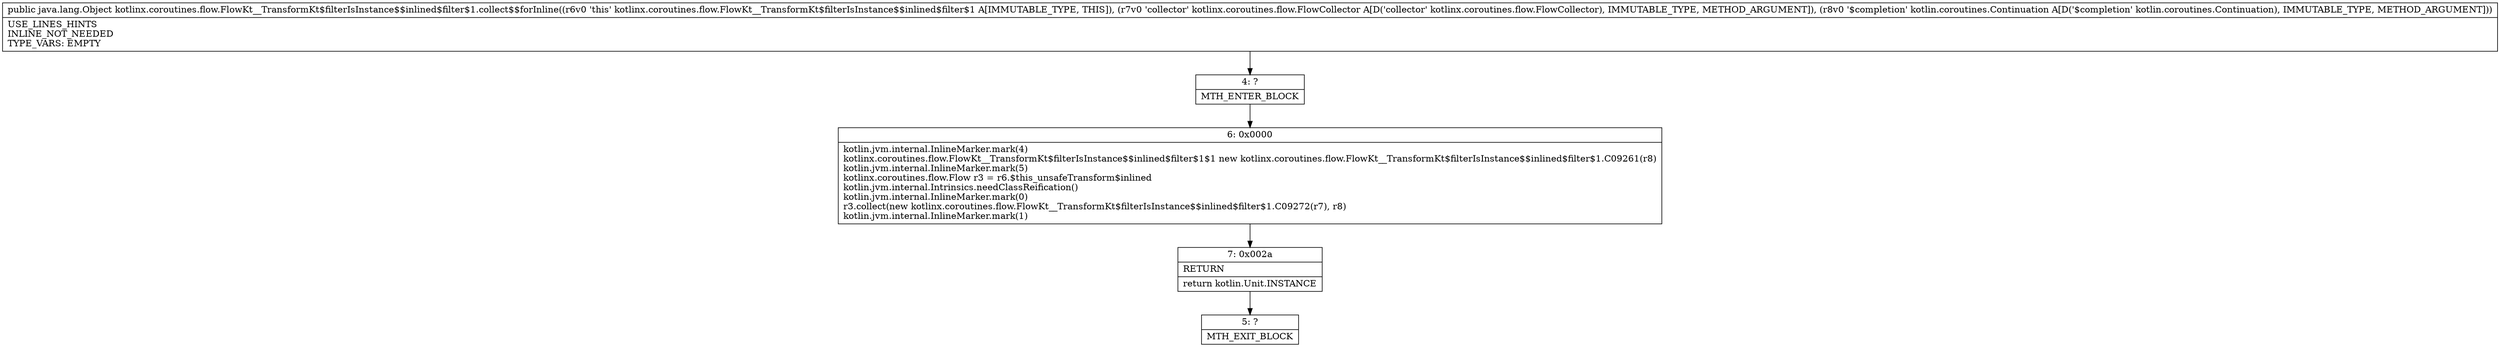 digraph "CFG forkotlinx.coroutines.flow.FlowKt__TransformKt$filterIsInstance$$inlined$filter$1.collect$$forInline(Lkotlinx\/coroutines\/flow\/FlowCollector;Lkotlin\/coroutines\/Continuation;)Ljava\/lang\/Object;" {
Node_4 [shape=record,label="{4\:\ ?|MTH_ENTER_BLOCK\l}"];
Node_6 [shape=record,label="{6\:\ 0x0000|kotlin.jvm.internal.InlineMarker.mark(4)\lkotlinx.coroutines.flow.FlowKt__TransformKt$filterIsInstance$$inlined$filter$1$1 new kotlinx.coroutines.flow.FlowKt__TransformKt$filterIsInstance$$inlined$filter$1.C09261(r8)\lkotlin.jvm.internal.InlineMarker.mark(5)\lkotlinx.coroutines.flow.Flow r3 = r6.$this_unsafeTransform$inlined\lkotlin.jvm.internal.Intrinsics.needClassReification()\lkotlin.jvm.internal.InlineMarker.mark(0)\lr3.collect(new kotlinx.coroutines.flow.FlowKt__TransformKt$filterIsInstance$$inlined$filter$1.C09272(r7), r8)\lkotlin.jvm.internal.InlineMarker.mark(1)\l}"];
Node_7 [shape=record,label="{7\:\ 0x002a|RETURN\l|return kotlin.Unit.INSTANCE\l}"];
Node_5 [shape=record,label="{5\:\ ?|MTH_EXIT_BLOCK\l}"];
MethodNode[shape=record,label="{public java.lang.Object kotlinx.coroutines.flow.FlowKt__TransformKt$filterIsInstance$$inlined$filter$1.collect$$forInline((r6v0 'this' kotlinx.coroutines.flow.FlowKt__TransformKt$filterIsInstance$$inlined$filter$1 A[IMMUTABLE_TYPE, THIS]), (r7v0 'collector' kotlinx.coroutines.flow.FlowCollector A[D('collector' kotlinx.coroutines.flow.FlowCollector), IMMUTABLE_TYPE, METHOD_ARGUMENT]), (r8v0 '$completion' kotlin.coroutines.Continuation A[D('$completion' kotlin.coroutines.Continuation), IMMUTABLE_TYPE, METHOD_ARGUMENT]))  | USE_LINES_HINTS\lINLINE_NOT_NEEDED\lTYPE_VARS: EMPTY\l}"];
MethodNode -> Node_4;Node_4 -> Node_6;
Node_6 -> Node_7;
Node_7 -> Node_5;
}

